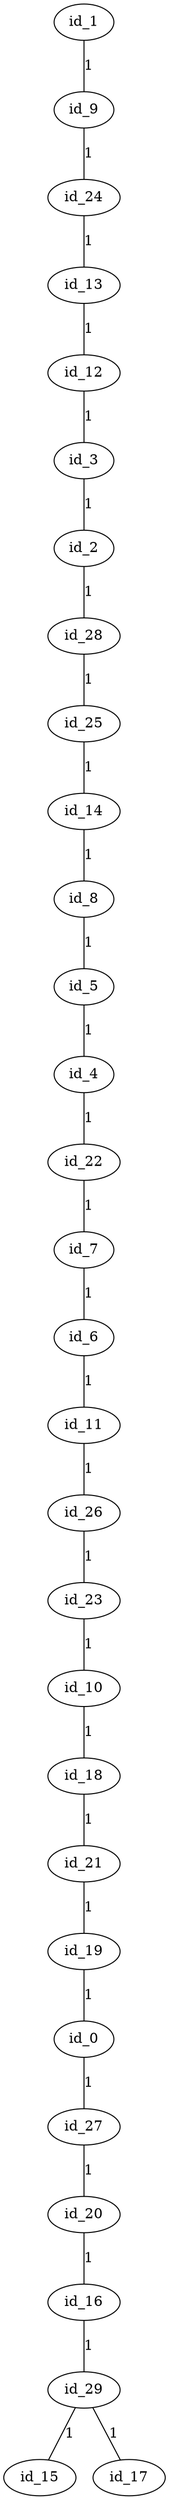 graph GR{
id_0;
id_1;
id_2;
id_3;
id_4;
id_5;
id_6;
id_7;
id_8;
id_9;
id_10;
id_11;
id_12;
id_13;
id_14;
id_15;
id_16;
id_17;
id_18;
id_19;
id_20;
id_21;
id_22;
id_23;
id_24;
id_25;
id_26;
id_27;
id_28;
id_29;
id_1--id_9[label=1];
id_9--id_24[label=1];
id_24--id_13[label=1];
id_13--id_12[label=1];
id_12--id_3[label=1];
id_3--id_2[label=1];
id_2--id_28[label=1];
id_28--id_25[label=1];
id_25--id_14[label=1];
id_14--id_8[label=1];
id_8--id_5[label=1];
id_5--id_4[label=1];
id_4--id_22[label=1];
id_22--id_7[label=1];
id_7--id_6[label=1];
id_6--id_11[label=1];
id_11--id_26[label=1];
id_26--id_23[label=1];
id_23--id_10[label=1];
id_10--id_18[label=1];
id_18--id_21[label=1];
id_21--id_19[label=1];
id_19--id_0[label=1];
id_0--id_27[label=1];
id_27--id_20[label=1];
id_20--id_16[label=1];
id_16--id_29[label=1];
id_29--id_17[label=1];
id_29--id_15[label=1];
}